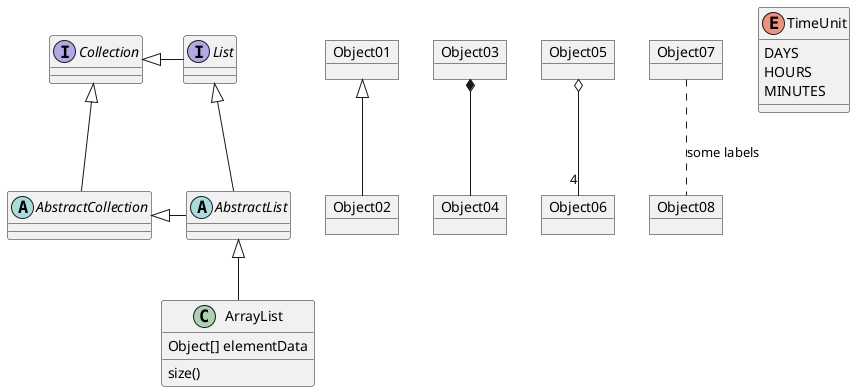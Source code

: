 @startuml

object Object01
object Object02
object Object03
object Object04
object Object05
object Object06
object Object07
object Object08

Object01 <|-- Object02
Object03 *-- Object04
Object05 o-- "4" Object06
Object07 .. Object08 : some labels

abstract class AbstractList
abstract AbstractCollection
interface List
interface Collection

List <|-- AbstractList
Collection <|-- AbstractCollection

Collection <|- List
AbstractCollection <|- AbstractList
AbstractList <|-- ArrayList

class ArrayList {
Object[] elementData
size()
}

enum TimeUnit {
DAYS
HOURS
MINUTES
}

@enduml